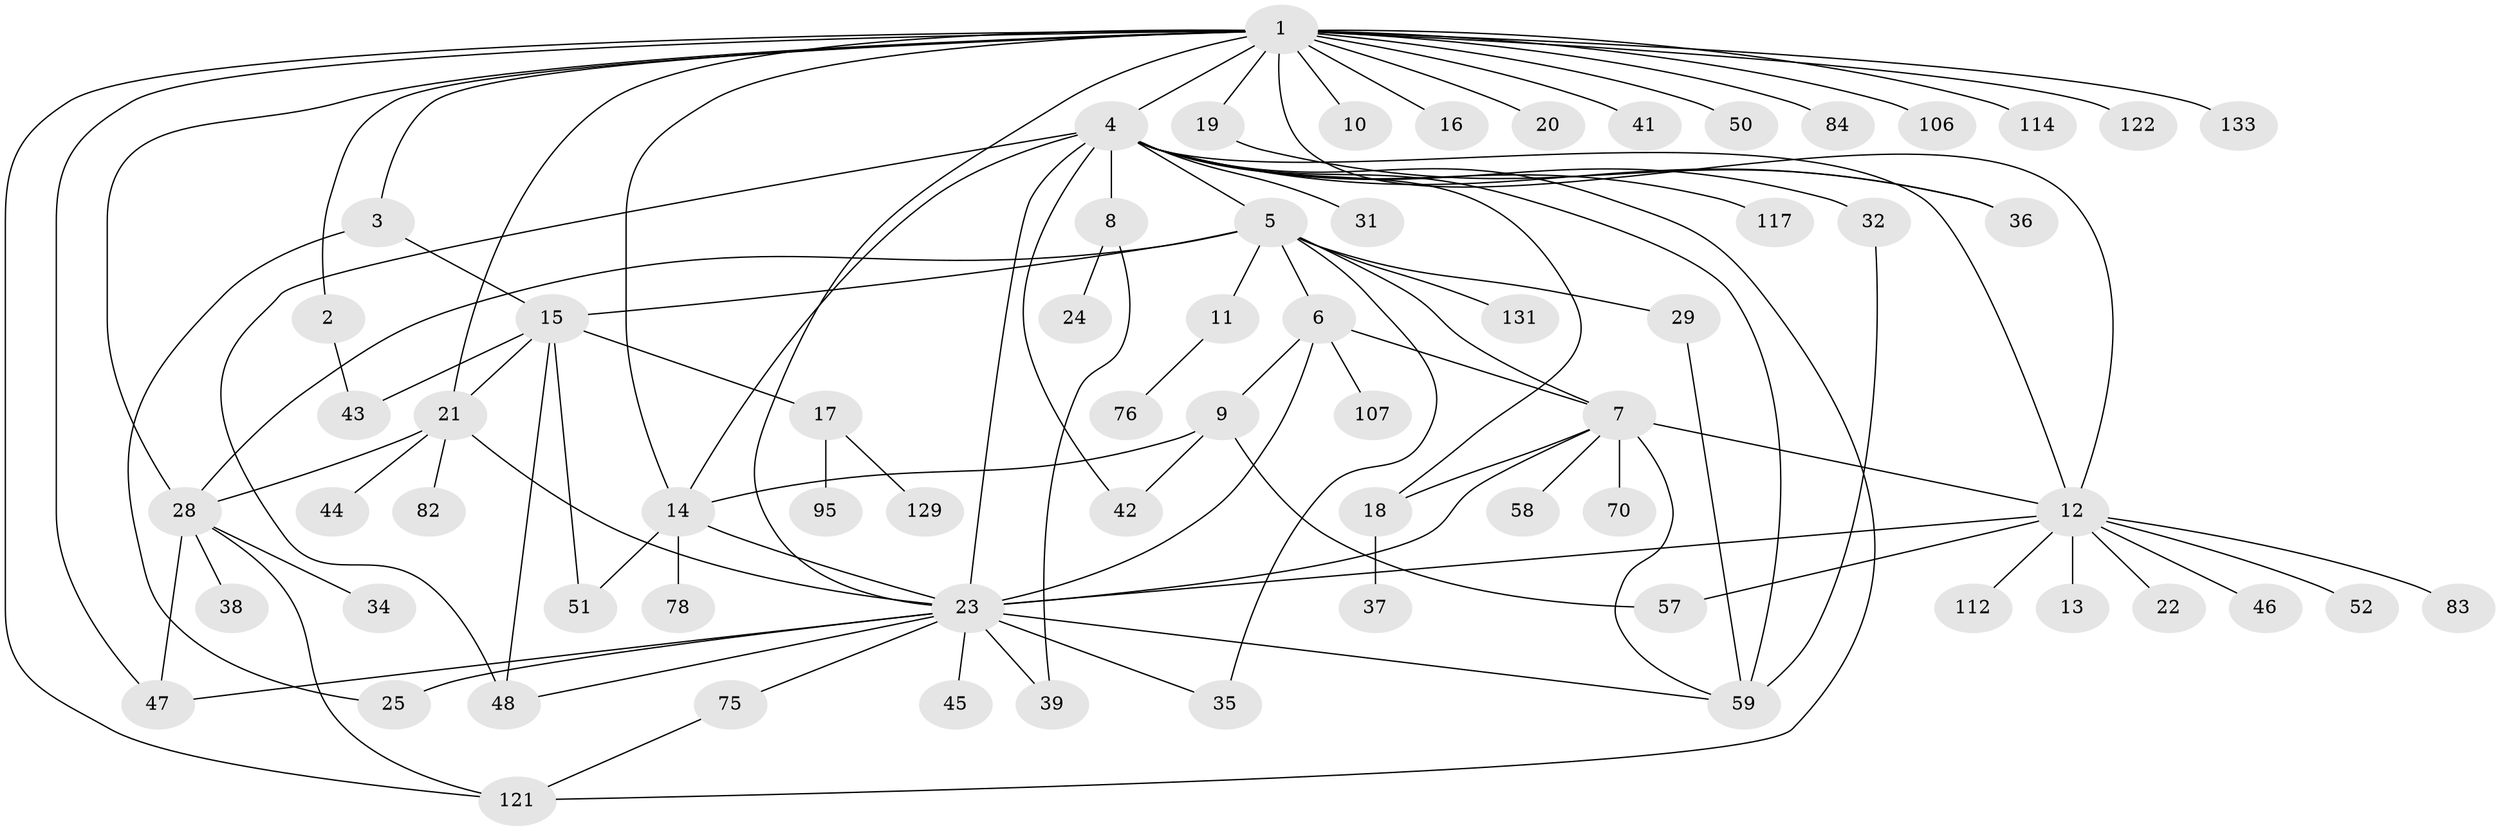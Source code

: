 // original degree distribution, {21: 0.007462686567164179, 2: 0.17164179104477612, 3: 0.14925373134328357, 18: 0.007462686567164179, 9: 0.022388059701492536, 5: 0.03731343283582089, 4: 0.06716417910447761, 1: 0.5, 12: 0.007462686567164179, 7: 0.007462686567164179, 8: 0.007462686567164179, 15: 0.007462686567164179, 6: 0.007462686567164179}
// Generated by graph-tools (version 1.1) at 2025/14/03/09/25 04:14:37]
// undirected, 67 vertices, 101 edges
graph export_dot {
graph [start="1"]
  node [color=gray90,style=filled];
  1;
  2;
  3;
  4 [super="+64"];
  5;
  6;
  7 [super="+69+88+102+124"];
  8;
  9;
  10;
  11;
  12 [super="+73"];
  13;
  14 [super="+56+49+40"];
  15;
  16;
  17;
  18;
  19 [super="+81"];
  20;
  21 [super="+77+53+93"];
  22;
  23 [super="+67+30+66+118+119+105+27+26"];
  24;
  25 [super="+54"];
  28 [super="+33"];
  29 [super="+123"];
  31 [super="+110"];
  32 [super="+90"];
  34 [super="+55"];
  35 [super="+111"];
  36;
  37;
  38;
  39;
  41 [super="+115"];
  42 [super="+103+79"];
  43 [super="+101+120+87"];
  44;
  45;
  46 [super="+65"];
  47 [super="+62"];
  48 [super="+72"];
  50;
  51;
  52;
  57 [super="+125"];
  58;
  59 [super="+89+60+61"];
  70;
  75;
  76;
  78;
  82;
  83;
  84;
  95;
  106;
  107;
  112;
  114;
  117;
  121 [super="+130"];
  122;
  129;
  131;
  133;
  1 -- 2;
  1 -- 3;
  1 -- 4;
  1 -- 10;
  1 -- 12;
  1 -- 16;
  1 -- 19;
  1 -- 20;
  1 -- 21;
  1 -- 23;
  1 -- 41;
  1 -- 47;
  1 -- 50;
  1 -- 84;
  1 -- 106;
  1 -- 114;
  1 -- 121;
  1 -- 122;
  1 -- 133;
  1 -- 28;
  1 -- 14;
  2 -- 43;
  3 -- 15;
  3 -- 25;
  4 -- 5;
  4 -- 8;
  4 -- 12;
  4 -- 14 [weight=2];
  4 -- 18;
  4 -- 31;
  4 -- 32;
  4 -- 36;
  4 -- 42;
  4 -- 48;
  4 -- 59;
  4 -- 117;
  4 -- 121;
  4 -- 23 [weight=2];
  5 -- 6;
  5 -- 11;
  5 -- 15;
  5 -- 28;
  5 -- 29;
  5 -- 35;
  5 -- 131;
  5 -- 7;
  6 -- 7;
  6 -- 9;
  6 -- 23;
  6 -- 107;
  7 -- 18;
  7 -- 58;
  7 -- 23;
  7 -- 70;
  7 -- 59;
  7 -- 12;
  8 -- 24;
  8 -- 39;
  9 -- 42;
  9 -- 57;
  9 -- 14;
  11 -- 76;
  12 -- 13;
  12 -- 22;
  12 -- 46;
  12 -- 52;
  12 -- 83;
  12 -- 112;
  12 -- 57;
  12 -- 23;
  14 -- 78;
  14 -- 23;
  14 -- 51;
  15 -- 17;
  15 -- 43;
  15 -- 51;
  15 -- 48;
  15 -- 21;
  17 -- 95;
  17 -- 129;
  18 -- 37;
  19 -- 36;
  21 -- 44;
  21 -- 82;
  21 -- 23;
  21 -- 28;
  23 -- 25;
  23 -- 48;
  23 -- 75;
  23 -- 59;
  23 -- 47;
  23 -- 35;
  23 -- 39;
  23 -- 45;
  28 -- 34;
  28 -- 38;
  28 -- 121;
  28 -- 47;
  29 -- 59;
  32 -- 59;
  75 -- 121;
}
